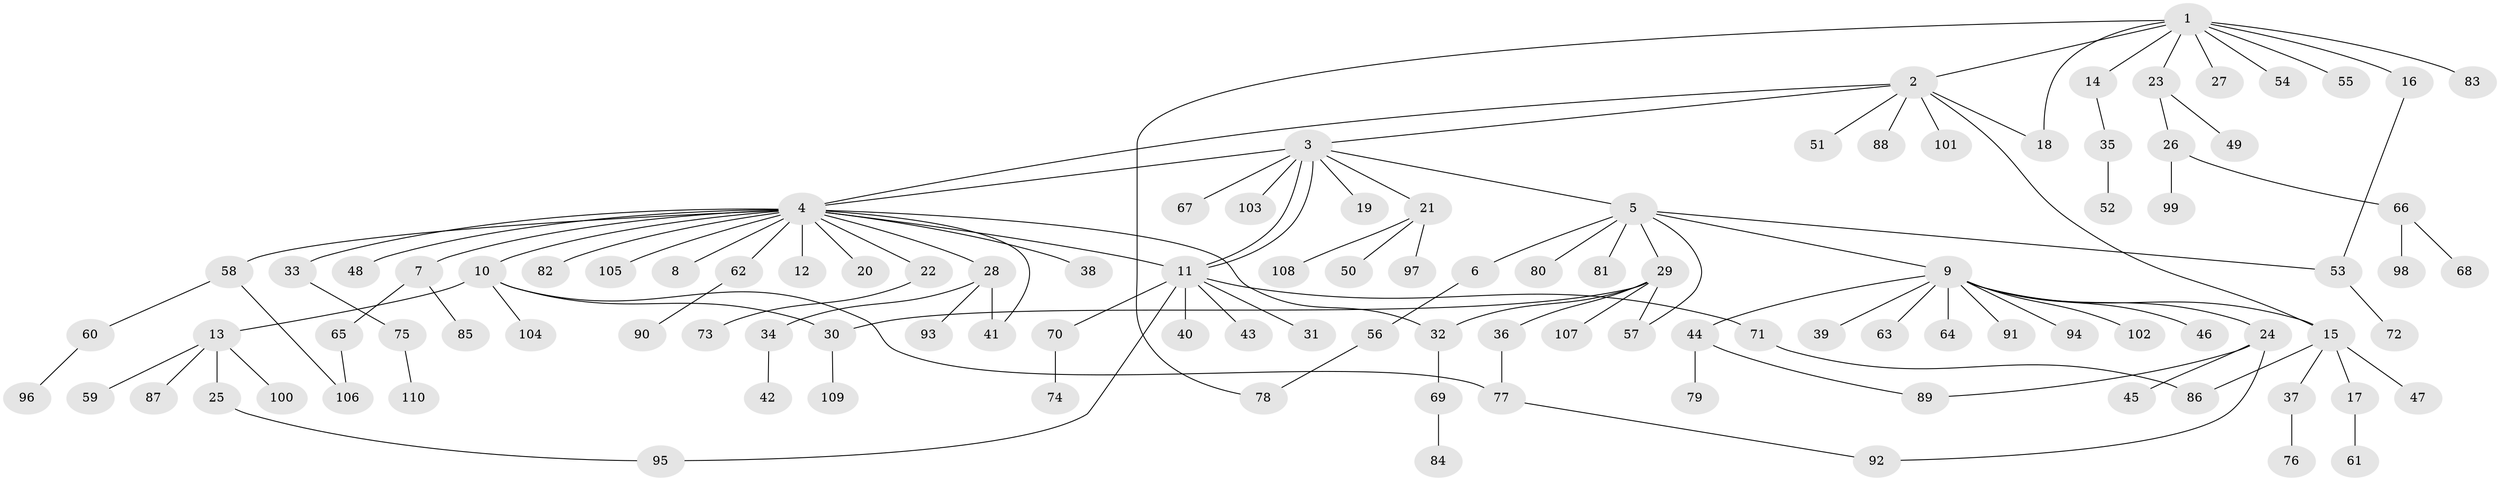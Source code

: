 // Generated by graph-tools (version 1.1) at 2025/01/03/09/25 03:01:53]
// undirected, 110 vertices, 126 edges
graph export_dot {
graph [start="1"]
  node [color=gray90,style=filled];
  1;
  2;
  3;
  4;
  5;
  6;
  7;
  8;
  9;
  10;
  11;
  12;
  13;
  14;
  15;
  16;
  17;
  18;
  19;
  20;
  21;
  22;
  23;
  24;
  25;
  26;
  27;
  28;
  29;
  30;
  31;
  32;
  33;
  34;
  35;
  36;
  37;
  38;
  39;
  40;
  41;
  42;
  43;
  44;
  45;
  46;
  47;
  48;
  49;
  50;
  51;
  52;
  53;
  54;
  55;
  56;
  57;
  58;
  59;
  60;
  61;
  62;
  63;
  64;
  65;
  66;
  67;
  68;
  69;
  70;
  71;
  72;
  73;
  74;
  75;
  76;
  77;
  78;
  79;
  80;
  81;
  82;
  83;
  84;
  85;
  86;
  87;
  88;
  89;
  90;
  91;
  92;
  93;
  94;
  95;
  96;
  97;
  98;
  99;
  100;
  101;
  102;
  103;
  104;
  105;
  106;
  107;
  108;
  109;
  110;
  1 -- 2;
  1 -- 14;
  1 -- 16;
  1 -- 18;
  1 -- 23;
  1 -- 27;
  1 -- 54;
  1 -- 55;
  1 -- 78;
  1 -- 83;
  2 -- 3;
  2 -- 4;
  2 -- 15;
  2 -- 18;
  2 -- 51;
  2 -- 88;
  2 -- 101;
  3 -- 4;
  3 -- 5;
  3 -- 11;
  3 -- 11;
  3 -- 19;
  3 -- 21;
  3 -- 67;
  3 -- 103;
  4 -- 7;
  4 -- 8;
  4 -- 10;
  4 -- 11;
  4 -- 12;
  4 -- 20;
  4 -- 22;
  4 -- 28;
  4 -- 32;
  4 -- 33;
  4 -- 38;
  4 -- 41;
  4 -- 48;
  4 -- 58;
  4 -- 62;
  4 -- 82;
  4 -- 105;
  5 -- 6;
  5 -- 9;
  5 -- 29;
  5 -- 53;
  5 -- 57;
  5 -- 80;
  5 -- 81;
  6 -- 56;
  7 -- 65;
  7 -- 85;
  9 -- 15;
  9 -- 24;
  9 -- 39;
  9 -- 44;
  9 -- 46;
  9 -- 63;
  9 -- 64;
  9 -- 91;
  9 -- 94;
  9 -- 102;
  10 -- 13;
  10 -- 30;
  10 -- 77;
  10 -- 104;
  11 -- 31;
  11 -- 40;
  11 -- 43;
  11 -- 70;
  11 -- 71;
  11 -- 95;
  13 -- 25;
  13 -- 59;
  13 -- 87;
  13 -- 100;
  14 -- 35;
  15 -- 17;
  15 -- 37;
  15 -- 47;
  15 -- 86;
  16 -- 53;
  17 -- 61;
  21 -- 50;
  21 -- 97;
  21 -- 108;
  22 -- 73;
  23 -- 26;
  23 -- 49;
  24 -- 45;
  24 -- 89;
  24 -- 92;
  25 -- 95;
  26 -- 66;
  26 -- 99;
  28 -- 34;
  28 -- 41;
  28 -- 93;
  29 -- 30;
  29 -- 32;
  29 -- 36;
  29 -- 57;
  29 -- 107;
  30 -- 109;
  32 -- 69;
  33 -- 75;
  34 -- 42;
  35 -- 52;
  36 -- 77;
  37 -- 76;
  44 -- 79;
  44 -- 89;
  53 -- 72;
  56 -- 78;
  58 -- 60;
  58 -- 106;
  60 -- 96;
  62 -- 90;
  65 -- 106;
  66 -- 68;
  66 -- 98;
  69 -- 84;
  70 -- 74;
  71 -- 86;
  75 -- 110;
  77 -- 92;
}
